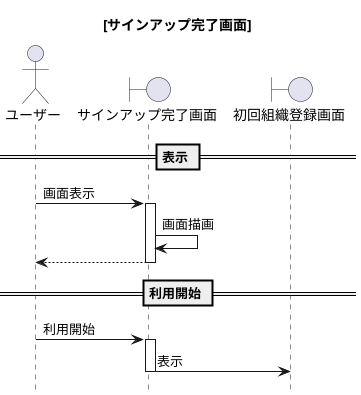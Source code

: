 @startuml{サインアップ完了画面.png}
title [サインアップ完了画面]
hide footbox

actor ユーザー as user
boundary サインアップ完了画面 as view_1
boundary 初回組織登録画面 as view_2

== 表示 ==
user -> view_1 :画面表示
activate view_1
    view_1 -> view_1 :画面描画
    view_1 --> user
deactivate view_1

== 利用開始 ==
user -> view_1 :利用開始
activate view_1
    view_1 -> view_2 :表示
deactivate view_1

@enduml
